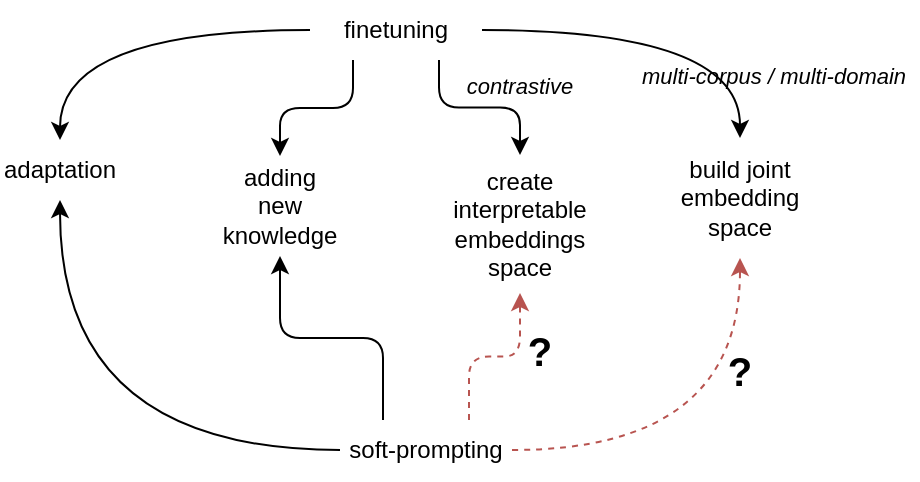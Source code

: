 <mxfile version="20.2.3" type="device"><diagram id="ceBOUZQxOEfdTtmoII8J" name="Page-1"><mxGraphModel dx="1125" dy="832" grid="1" gridSize="10" guides="1" tooltips="1" connect="1" arrows="1" fold="1" page="1" pageScale="1" pageWidth="827" pageHeight="1169" math="0" shadow="0"><root><mxCell id="0"/><mxCell id="1" parent="0"/><mxCell id="Ypyx0u05I-s7WhLBHfBO-6" style="edgeStyle=orthogonalEdgeStyle;orthogonalLoop=1;jettySize=auto;html=1;curved=1;" edge="1" parent="1" source="Ypyx0u05I-s7WhLBHfBO-1" target="Ypyx0u05I-s7WhLBHfBO-2"><mxGeometry relative="1" as="geometry"/></mxCell><mxCell id="Ypyx0u05I-s7WhLBHfBO-8" style="edgeStyle=orthogonalEdgeStyle;rounded=1;orthogonalLoop=1;jettySize=auto;html=1;exitX=0.75;exitY=1;exitDx=0;exitDy=0;" edge="1" parent="1" source="Ypyx0u05I-s7WhLBHfBO-1" target="Ypyx0u05I-s7WhLBHfBO-4"><mxGeometry relative="1" as="geometry"/></mxCell><mxCell id="Ypyx0u05I-s7WhLBHfBO-9" style="edgeStyle=orthogonalEdgeStyle;orthogonalLoop=1;jettySize=auto;html=1;curved=1;" edge="1" parent="1" source="Ypyx0u05I-s7WhLBHfBO-1" target="Ypyx0u05I-s7WhLBHfBO-5"><mxGeometry relative="1" as="geometry"/></mxCell><mxCell id="Ypyx0u05I-s7WhLBHfBO-15" style="edgeStyle=orthogonalEdgeStyle;rounded=1;orthogonalLoop=1;jettySize=auto;html=1;exitX=0.25;exitY=1;exitDx=0;exitDy=0;" edge="1" parent="1" source="Ypyx0u05I-s7WhLBHfBO-1" target="Ypyx0u05I-s7WhLBHfBO-3"><mxGeometry relative="1" as="geometry"/></mxCell><mxCell id="Ypyx0u05I-s7WhLBHfBO-1" value="finetuning" style="text;html=1;strokeColor=none;fillColor=none;align=center;verticalAlign=middle;whiteSpace=wrap;rounded=0;" vertex="1" parent="1"><mxGeometry x="385" y="490" width="86" height="30" as="geometry"/></mxCell><mxCell id="Ypyx0u05I-s7WhLBHfBO-2" value="adaptation" style="text;html=1;strokeColor=none;fillColor=none;align=center;verticalAlign=middle;whiteSpace=wrap;rounded=0;" vertex="1" parent="1"><mxGeometry x="230" y="560" width="60" height="30" as="geometry"/></mxCell><mxCell id="Ypyx0u05I-s7WhLBHfBO-3" value="adding new knowledge" style="text;html=1;strokeColor=none;fillColor=none;align=center;verticalAlign=middle;whiteSpace=wrap;rounded=0;" vertex="1" parent="1"><mxGeometry x="340" y="568" width="60" height="50" as="geometry"/></mxCell><mxCell id="Ypyx0u05I-s7WhLBHfBO-4" value="create interpretable embeddings space" style="text;html=1;strokeColor=none;fillColor=none;align=center;verticalAlign=middle;whiteSpace=wrap;rounded=0;" vertex="1" parent="1"><mxGeometry x="460" y="567.5" width="60" height="69" as="geometry"/></mxCell><mxCell id="Ypyx0u05I-s7WhLBHfBO-5" value="build joint embedding space" style="text;html=1;strokeColor=none;fillColor=none;align=center;verticalAlign=middle;whiteSpace=wrap;rounded=0;" vertex="1" parent="1"><mxGeometry x="570" y="559" width="60" height="60" as="geometry"/></mxCell><mxCell id="Ypyx0u05I-s7WhLBHfBO-11" style="edgeStyle=orthogonalEdgeStyle;orthogonalLoop=1;jettySize=auto;html=1;curved=1;" edge="1" parent="1" source="Ypyx0u05I-s7WhLBHfBO-10" target="Ypyx0u05I-s7WhLBHfBO-2"><mxGeometry relative="1" as="geometry"/></mxCell><mxCell id="Ypyx0u05I-s7WhLBHfBO-12" style="edgeStyle=orthogonalEdgeStyle;rounded=1;orthogonalLoop=1;jettySize=auto;html=1;exitX=0.25;exitY=0;exitDx=0;exitDy=0;" edge="1" parent="1" source="Ypyx0u05I-s7WhLBHfBO-10" target="Ypyx0u05I-s7WhLBHfBO-3"><mxGeometry relative="1" as="geometry"/></mxCell><mxCell id="Ypyx0u05I-s7WhLBHfBO-14" style="edgeStyle=orthogonalEdgeStyle;orthogonalLoop=1;jettySize=auto;html=1;curved=1;dashed=1;fillColor=#f8cecc;strokeColor=#b85450;" edge="1" parent="1" source="Ypyx0u05I-s7WhLBHfBO-10" target="Ypyx0u05I-s7WhLBHfBO-5"><mxGeometry relative="1" as="geometry"/></mxCell><mxCell id="Ypyx0u05I-s7WhLBHfBO-10" value="soft-prompting" style="text;html=1;strokeColor=none;fillColor=none;align=center;verticalAlign=middle;whiteSpace=wrap;rounded=0;" vertex="1" parent="1"><mxGeometry x="400" y="700" width="86" height="30" as="geometry"/></mxCell><mxCell id="Ypyx0u05I-s7WhLBHfBO-17" value="" style="edgeStyle=orthogonalEdgeStyle;rounded=1;orthogonalLoop=1;jettySize=auto;html=1;exitX=0.75;exitY=0;exitDx=0;exitDy=0;dashed=1;fillColor=#f8cecc;strokeColor=#b85450;endArrow=classic;entryX=0.5;entryY=1;entryDx=0;entryDy=0;targetPerimeterSpacing=0;endFill=1;" edge="1" parent="1" source="Ypyx0u05I-s7WhLBHfBO-10" target="Ypyx0u05I-s7WhLBHfBO-4"><mxGeometry relative="1" as="geometry"><mxPoint x="464.5" y="700" as="sourcePoint"/><mxPoint x="475" y="680" as="targetPoint"/></mxGeometry></mxCell><mxCell id="Ypyx0u05I-s7WhLBHfBO-18" value="&lt;b&gt;?&lt;/b&gt;" style="text;html=1;strokeColor=none;fillColor=none;align=center;verticalAlign=middle;whiteSpace=wrap;rounded=0;fontSize=20;" vertex="1" parent="1"><mxGeometry x="480" y="650" width="40" height="30" as="geometry"/></mxCell><mxCell id="Ypyx0u05I-s7WhLBHfBO-19" value="&lt;b&gt;?&lt;/b&gt;" style="text;html=1;strokeColor=none;fillColor=none;align=center;verticalAlign=middle;whiteSpace=wrap;rounded=0;fontSize=20;" vertex="1" parent="1"><mxGeometry x="580" y="660" width="40" height="30" as="geometry"/></mxCell><mxCell id="Ypyx0u05I-s7WhLBHfBO-20" value="&lt;font style=&quot;font-size: 11px;&quot;&gt;&lt;i&gt;multi-corpus / multi-domain&lt;/i&gt;&lt;/font&gt;" style="text;html=1;strokeColor=none;fillColor=none;align=left;verticalAlign=middle;whiteSpace=wrap;rounded=0;fontSize=20;" vertex="1" parent="1"><mxGeometry x="549" y="509" width="140" height="30" as="geometry"/></mxCell><mxCell id="Ypyx0u05I-s7WhLBHfBO-21" value="&lt;font style=&quot;font-size: 11px;&quot;&gt;&lt;i&gt;contrastive&lt;/i&gt;&lt;/font&gt;" style="text;html=1;strokeColor=none;fillColor=none;align=center;verticalAlign=middle;whiteSpace=wrap;rounded=0;fontSize=20;" vertex="1" parent="1"><mxGeometry x="460" y="514" width="60" height="30" as="geometry"/></mxCell></root></mxGraphModel></diagram></mxfile>